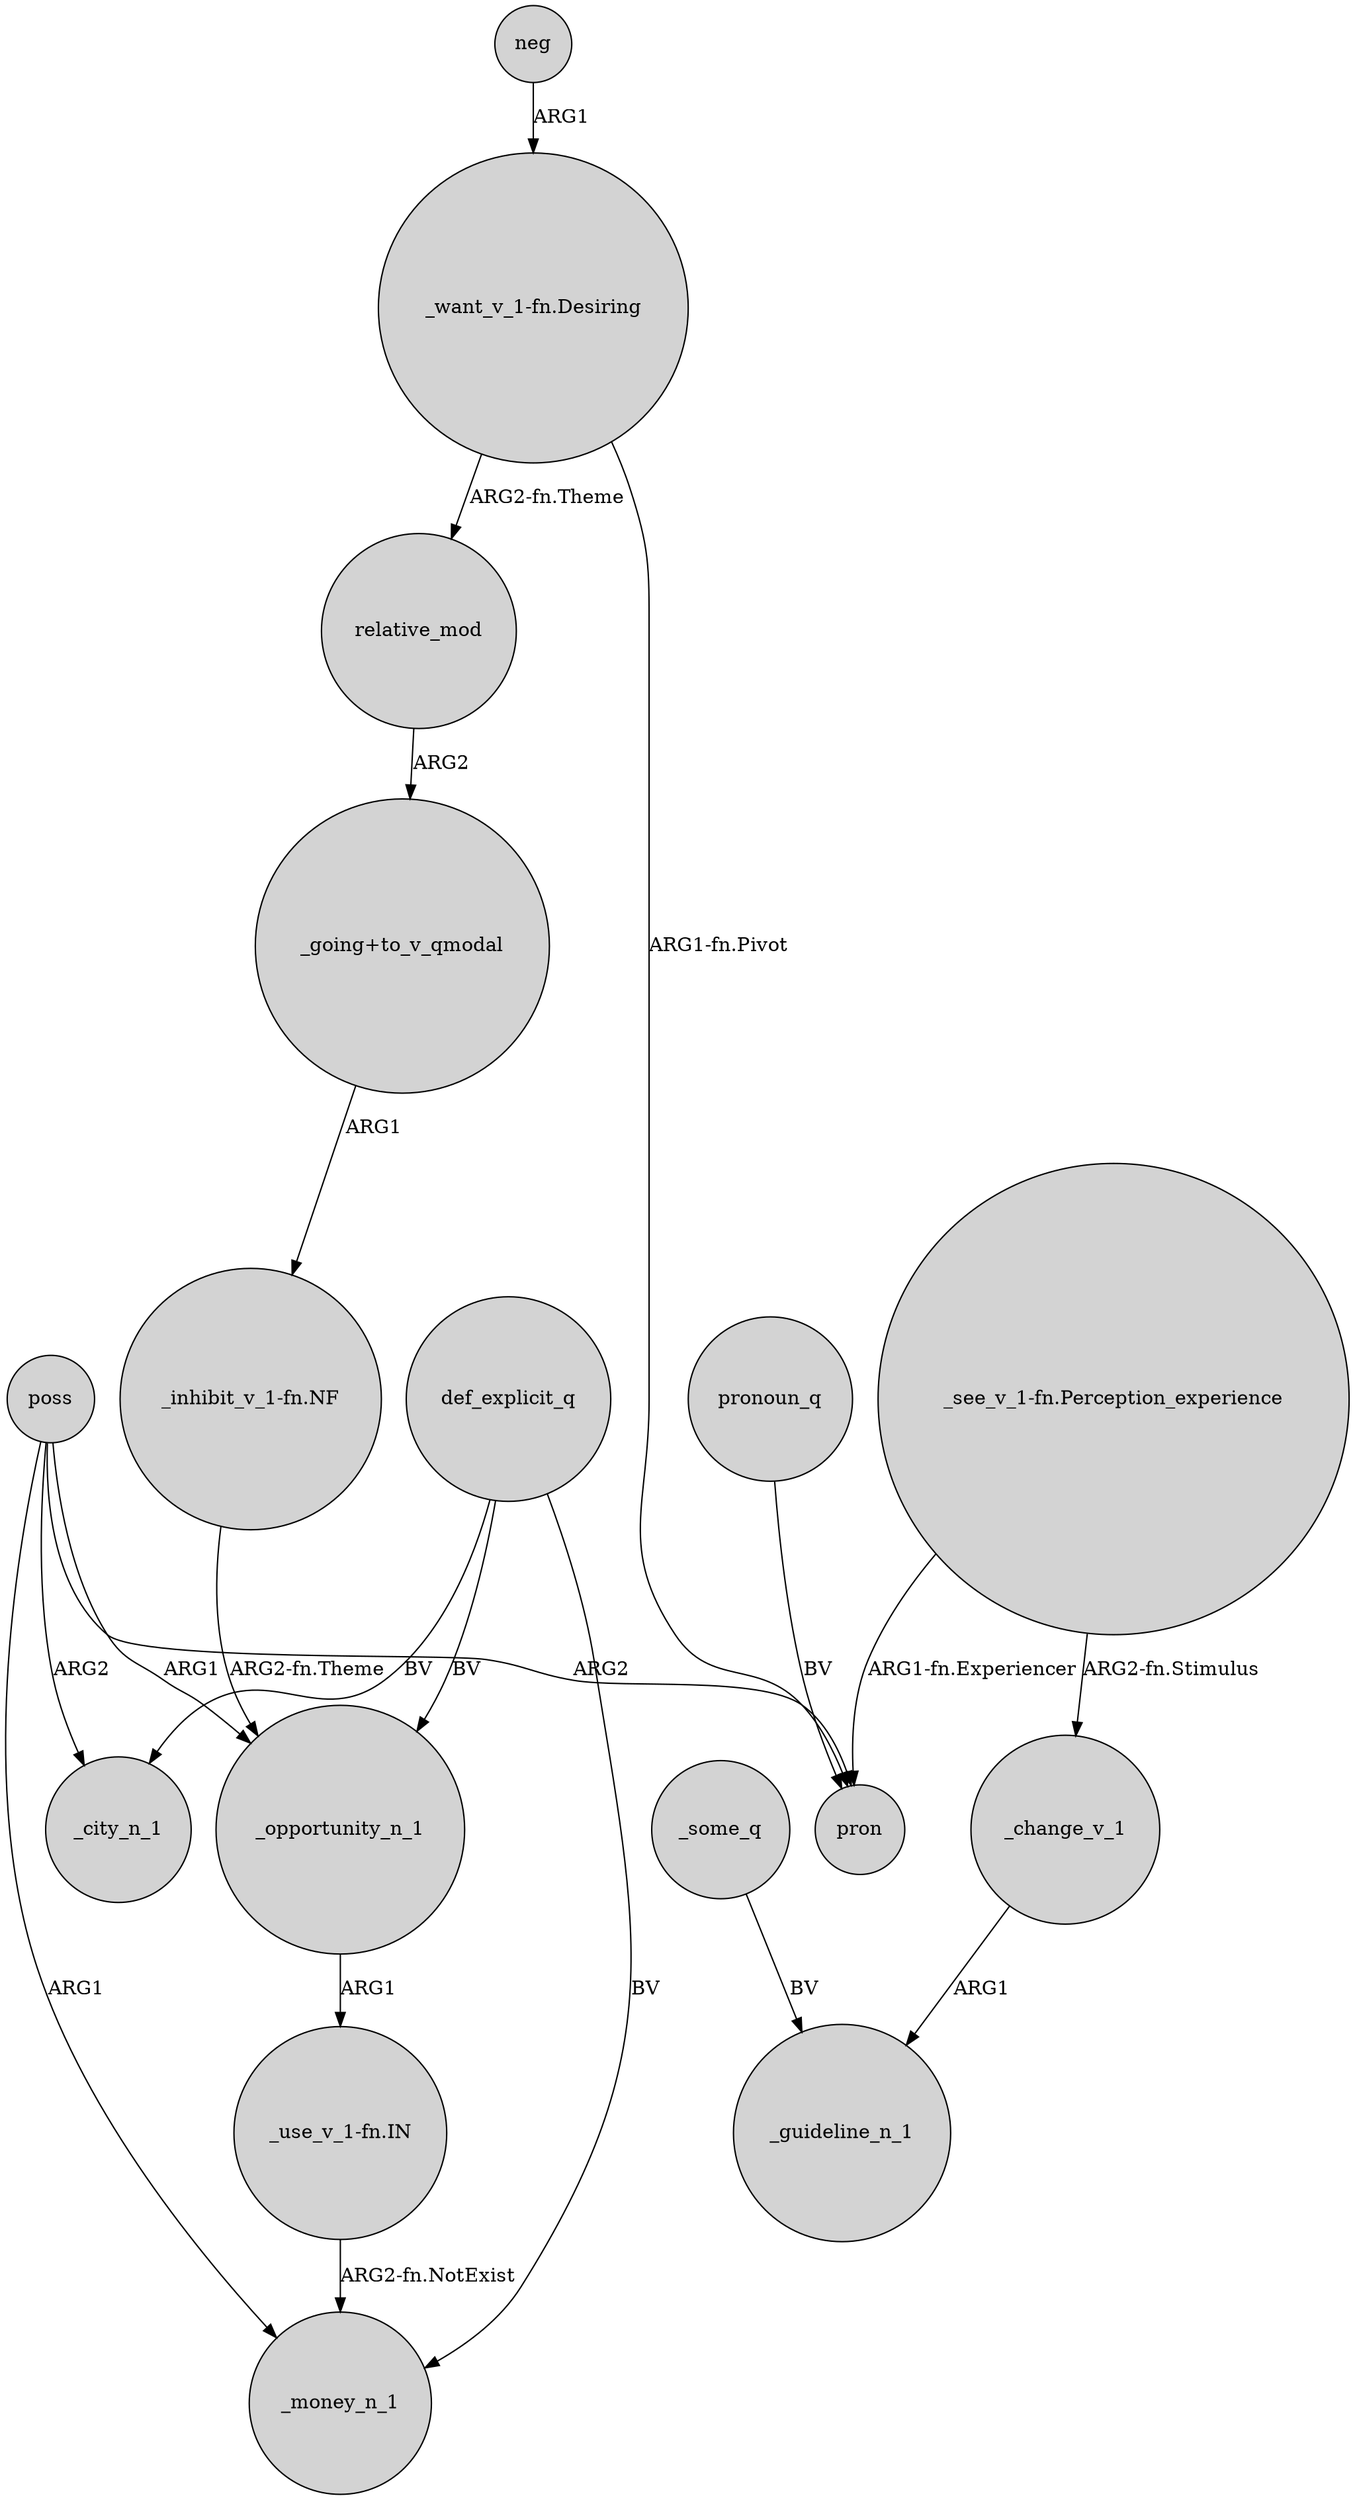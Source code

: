 digraph {
	node [shape=circle style=filled]
	poss -> _opportunity_n_1 [label=ARG1]
	def_explicit_q -> _opportunity_n_1 [label=BV]
	_change_v_1 -> _guideline_n_1 [label=ARG1]
	"_see_v_1-fn.Perception_experience" -> pron [label="ARG1-fn.Experiencer"]
	poss -> pron [label=ARG2]
	_opportunity_n_1 -> "_use_v_1-fn.IN" [label=ARG1]
	"_want_v_1-fn.Desiring" -> pron [label="ARG1-fn.Pivot"]
	_some_q -> _guideline_n_1 [label=BV]
	"_use_v_1-fn.IN" -> _money_n_1 [label="ARG2-fn.NotExist"]
	pronoun_q -> pron [label=BV]
	"_inhibit_v_1-fn.NF" -> _opportunity_n_1 [label="ARG2-fn.Theme"]
	relative_mod -> "_going+to_v_qmodal" [label=ARG2]
	def_explicit_q -> _city_n_1 [label=BV]
	poss -> _money_n_1 [label=ARG1]
	"_see_v_1-fn.Perception_experience" -> _change_v_1 [label="ARG2-fn.Stimulus"]
	poss -> _city_n_1 [label=ARG2]
	"_want_v_1-fn.Desiring" -> relative_mod [label="ARG2-fn.Theme"]
	"_going+to_v_qmodal" -> "_inhibit_v_1-fn.NF" [label=ARG1]
	neg -> "_want_v_1-fn.Desiring" [label=ARG1]
	def_explicit_q -> _money_n_1 [label=BV]
}
